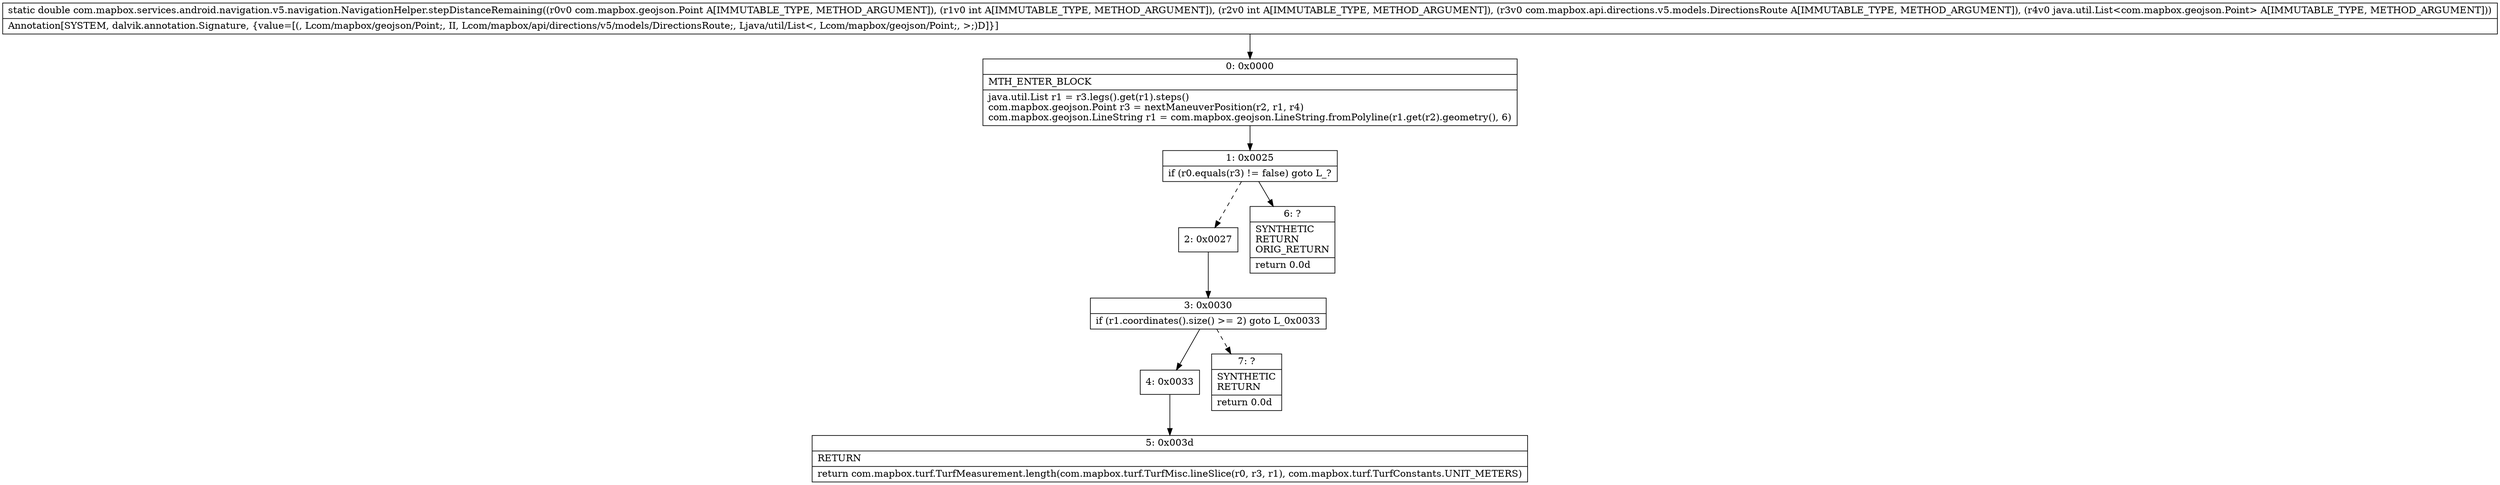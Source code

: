 digraph "CFG forcom.mapbox.services.android.navigation.v5.navigation.NavigationHelper.stepDistanceRemaining(Lcom\/mapbox\/geojson\/Point;IILcom\/mapbox\/api\/directions\/v5\/models\/DirectionsRoute;Ljava\/util\/List;)D" {
Node_0 [shape=record,label="{0\:\ 0x0000|MTH_ENTER_BLOCK\l|java.util.List r1 = r3.legs().get(r1).steps()\lcom.mapbox.geojson.Point r3 = nextManeuverPosition(r2, r1, r4)\lcom.mapbox.geojson.LineString r1 = com.mapbox.geojson.LineString.fromPolyline(r1.get(r2).geometry(), 6)\l}"];
Node_1 [shape=record,label="{1\:\ 0x0025|if (r0.equals(r3) != false) goto L_?\l}"];
Node_2 [shape=record,label="{2\:\ 0x0027}"];
Node_3 [shape=record,label="{3\:\ 0x0030|if (r1.coordinates().size() \>= 2) goto L_0x0033\l}"];
Node_4 [shape=record,label="{4\:\ 0x0033}"];
Node_5 [shape=record,label="{5\:\ 0x003d|RETURN\l|return com.mapbox.turf.TurfMeasurement.length(com.mapbox.turf.TurfMisc.lineSlice(r0, r3, r1), com.mapbox.turf.TurfConstants.UNIT_METERS)\l}"];
Node_6 [shape=record,label="{6\:\ ?|SYNTHETIC\lRETURN\lORIG_RETURN\l|return 0.0d\l}"];
Node_7 [shape=record,label="{7\:\ ?|SYNTHETIC\lRETURN\l|return 0.0d\l}"];
MethodNode[shape=record,label="{static double com.mapbox.services.android.navigation.v5.navigation.NavigationHelper.stepDistanceRemaining((r0v0 com.mapbox.geojson.Point A[IMMUTABLE_TYPE, METHOD_ARGUMENT]), (r1v0 int A[IMMUTABLE_TYPE, METHOD_ARGUMENT]), (r2v0 int A[IMMUTABLE_TYPE, METHOD_ARGUMENT]), (r3v0 com.mapbox.api.directions.v5.models.DirectionsRoute A[IMMUTABLE_TYPE, METHOD_ARGUMENT]), (r4v0 java.util.List\<com.mapbox.geojson.Point\> A[IMMUTABLE_TYPE, METHOD_ARGUMENT]))  | Annotation[SYSTEM, dalvik.annotation.Signature, \{value=[(, Lcom\/mapbox\/geojson\/Point;, II, Lcom\/mapbox\/api\/directions\/v5\/models\/DirectionsRoute;, Ljava\/util\/List\<, Lcom\/mapbox\/geojson\/Point;, \>;)D]\}]\l}"];
MethodNode -> Node_0;
Node_0 -> Node_1;
Node_1 -> Node_2[style=dashed];
Node_1 -> Node_6;
Node_2 -> Node_3;
Node_3 -> Node_4;
Node_3 -> Node_7[style=dashed];
Node_4 -> Node_5;
}

